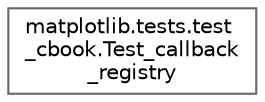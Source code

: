 digraph "Graphical Class Hierarchy"
{
 // LATEX_PDF_SIZE
  bgcolor="transparent";
  edge [fontname=Helvetica,fontsize=10,labelfontname=Helvetica,labelfontsize=10];
  node [fontname=Helvetica,fontsize=10,shape=box,height=0.2,width=0.4];
  rankdir="LR";
  Node0 [id="Node000000",label="matplotlib.tests.test\l_cbook.Test_callback\l_registry",height=0.2,width=0.4,color="grey40", fillcolor="white", style="filled",URL="$d4/da8/classmatplotlib_1_1tests_1_1test__cbook_1_1Test__callback__registry.html",tooltip=" "];
}

